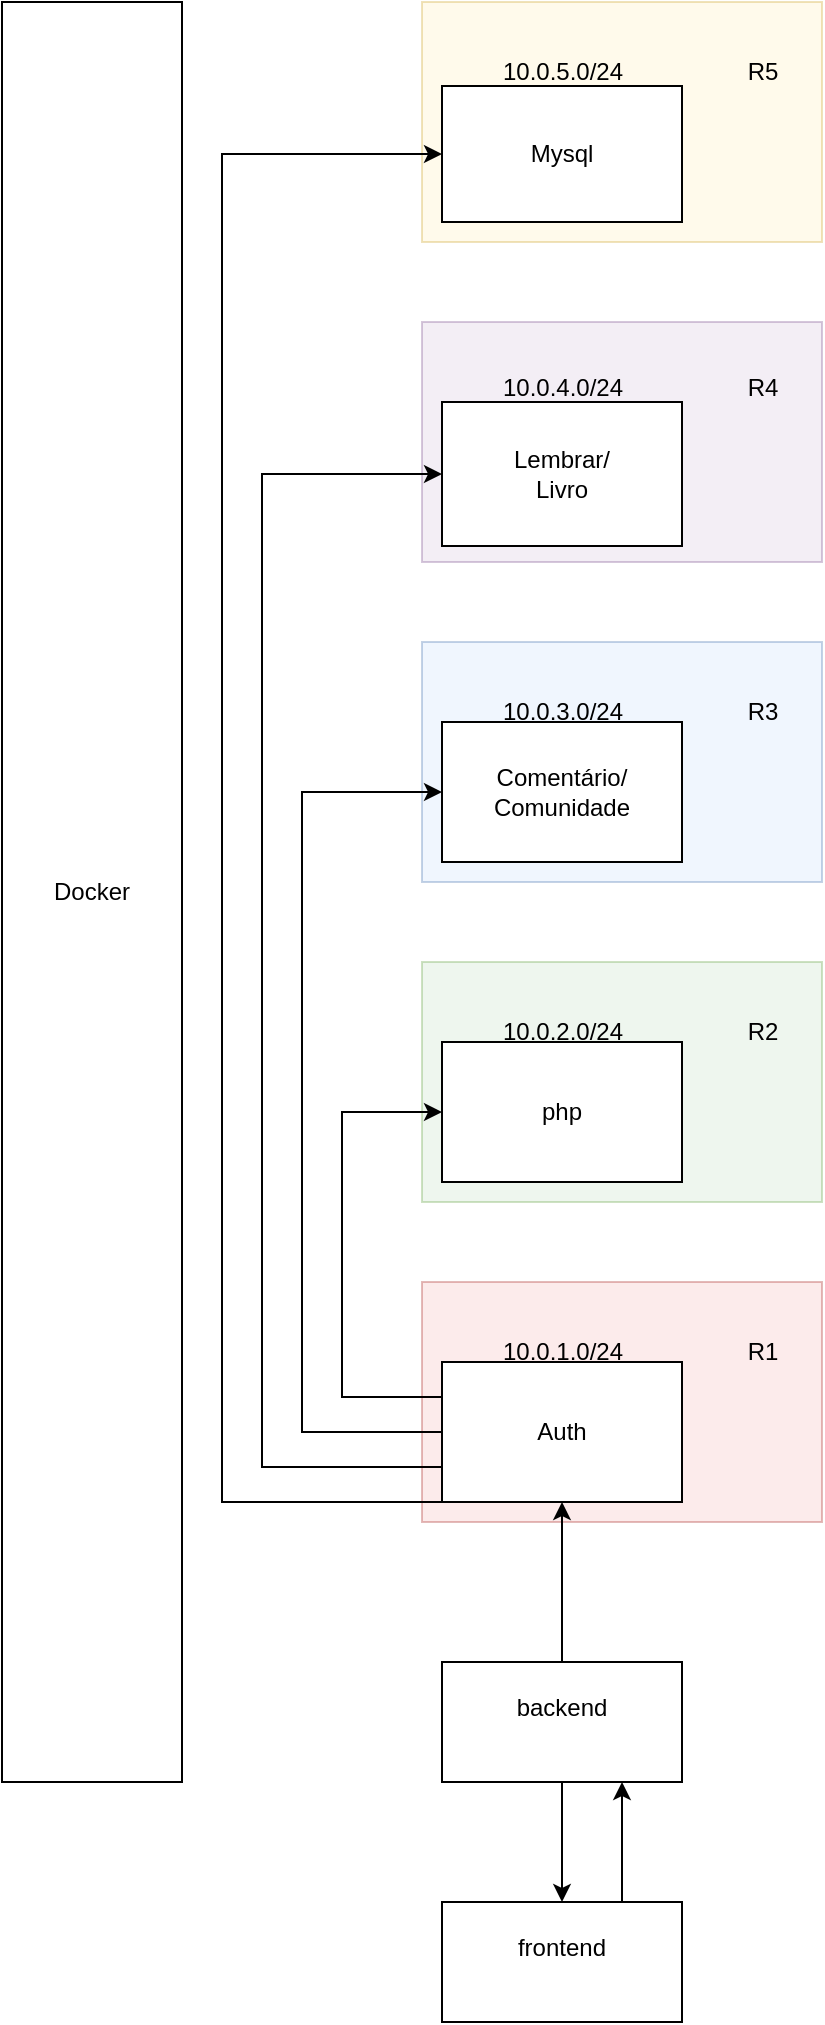 <mxfile version="26.1.1">
  <diagram name="Page-1" id="-Z8tN2I0H1LuPYNwQCXm">
    <mxGraphModel dx="2049" dy="1074" grid="1" gridSize="10" guides="1" tooltips="1" connect="1" arrows="1" fold="1" page="1" pageScale="1" pageWidth="850" pageHeight="1100" math="0" shadow="0">
      <root>
        <mxCell id="0" />
        <mxCell id="1" parent="0" />
        <mxCell id="vaAEWbLIKPImY8yM4HJA-49" value="" style="group" vertex="1" connectable="0" parent="1">
          <mxGeometry x="440" y="40" width="200" height="760" as="geometry" />
        </mxCell>
        <mxCell id="vaAEWbLIKPImY8yM4HJA-44" value="" style="rounded=0;whiteSpace=wrap;html=1;fillColor=#f8cecc;strokeColor=#b85450;glass=0;opacity=40;" vertex="1" parent="vaAEWbLIKPImY8yM4HJA-49">
          <mxGeometry y="640" width="200" height="120" as="geometry" />
        </mxCell>
        <mxCell id="vaAEWbLIKPImY8yM4HJA-45" value="" style="rounded=0;whiteSpace=wrap;html=1;fillColor=#d5e8d4;strokeColor=#82b366;glass=0;opacity=40;" vertex="1" parent="vaAEWbLIKPImY8yM4HJA-49">
          <mxGeometry y="480" width="200" height="120" as="geometry" />
        </mxCell>
        <mxCell id="vaAEWbLIKPImY8yM4HJA-46" value="" style="rounded=0;whiteSpace=wrap;html=1;fillColor=#dae8fc;strokeColor=#6c8ebf;glass=0;opacity=40;" vertex="1" parent="vaAEWbLIKPImY8yM4HJA-49">
          <mxGeometry y="320" width="200" height="120" as="geometry" />
        </mxCell>
        <mxCell id="vaAEWbLIKPImY8yM4HJA-47" value="" style="rounded=0;whiteSpace=wrap;html=1;fillColor=#fff2cc;strokeColor=#d6b656;glass=0;opacity=40;" vertex="1" parent="vaAEWbLIKPImY8yM4HJA-49">
          <mxGeometry width="200" height="120" as="geometry" />
        </mxCell>
        <mxCell id="vaAEWbLIKPImY8yM4HJA-48" value="" style="rounded=0;whiteSpace=wrap;html=1;fillColor=#e1d5e7;strokeColor=#9673a6;glass=0;opacity=40;" vertex="1" parent="vaAEWbLIKPImY8yM4HJA-49">
          <mxGeometry y="160" width="200" height="120" as="geometry" />
        </mxCell>
        <mxCell id="vaAEWbLIKPImY8yM4HJA-12" value="Mysql" style="whiteSpace=wrap;html=1;" vertex="1" parent="vaAEWbLIKPImY8yM4HJA-49">
          <mxGeometry x="10" y="42" width="120" height="68" as="geometry" />
        </mxCell>
        <mxCell id="vaAEWbLIKPImY8yM4HJA-13" value="10.0.5.0/24" style="text;html=1;align=center;verticalAlign=middle;resizable=0;points=[];autosize=1;strokeColor=none;fillColor=none;" vertex="1" parent="vaAEWbLIKPImY8yM4HJA-49">
          <mxGeometry x="30" y="20" width="80" height="30" as="geometry" />
        </mxCell>
        <mxCell id="vaAEWbLIKPImY8yM4HJA-43" value="R5" style="text;html=1;align=center;verticalAlign=middle;resizable=0;points=[];autosize=1;strokeColor=none;fillColor=none;" vertex="1" parent="vaAEWbLIKPImY8yM4HJA-49">
          <mxGeometry x="150" y="20" width="40" height="30" as="geometry" />
        </mxCell>
        <mxCell id="vaAEWbLIKPImY8yM4HJA-38" value="10.0.4.0/24" style="text;html=1;align=center;verticalAlign=middle;resizable=0;points=[];autosize=1;strokeColor=none;fillColor=none;" vertex="1" parent="vaAEWbLIKPImY8yM4HJA-49">
          <mxGeometry x="30" y="178" width="80" height="30" as="geometry" />
        </mxCell>
        <mxCell id="vaAEWbLIKPImY8yM4HJA-42" value="R4" style="text;html=1;align=center;verticalAlign=middle;resizable=0;points=[];autosize=1;strokeColor=none;fillColor=none;" vertex="1" parent="vaAEWbLIKPImY8yM4HJA-49">
          <mxGeometry x="150" y="178" width="40" height="30" as="geometry" />
        </mxCell>
        <mxCell id="vaAEWbLIKPImY8yM4HJA-31" value="Lembrar/&lt;div&gt;Livro&lt;/div&gt;" style="whiteSpace=wrap;html=1;" vertex="1" parent="vaAEWbLIKPImY8yM4HJA-49">
          <mxGeometry x="10" y="200" width="120" height="72" as="geometry" />
        </mxCell>
        <mxCell id="vaAEWbLIKPImY8yM4HJA-30" value="Comentário/&lt;br&gt;&lt;div&gt;Comunidade&lt;/div&gt;" style="whiteSpace=wrap;html=1;" vertex="1" parent="vaAEWbLIKPImY8yM4HJA-49">
          <mxGeometry x="10" y="360" width="120" height="70" as="geometry" />
        </mxCell>
        <mxCell id="vaAEWbLIKPImY8yM4HJA-37" value="10.0.3.0/24" style="text;html=1;align=center;verticalAlign=middle;resizable=0;points=[];autosize=1;strokeColor=none;fillColor=none;" vertex="1" parent="vaAEWbLIKPImY8yM4HJA-49">
          <mxGeometry x="30" y="340" width="80" height="30" as="geometry" />
        </mxCell>
        <mxCell id="vaAEWbLIKPImY8yM4HJA-41" value="R3" style="text;html=1;align=center;verticalAlign=middle;resizable=0;points=[];autosize=1;strokeColor=none;fillColor=none;" vertex="1" parent="vaAEWbLIKPImY8yM4HJA-49">
          <mxGeometry x="150" y="340" width="40" height="30" as="geometry" />
        </mxCell>
        <mxCell id="vaAEWbLIKPImY8yM4HJA-9" value="php" style="whiteSpace=wrap;html=1;" vertex="1" parent="vaAEWbLIKPImY8yM4HJA-49">
          <mxGeometry x="10" y="520" width="120" height="70" as="geometry" />
        </mxCell>
        <mxCell id="vaAEWbLIKPImY8yM4HJA-40" value="R2" style="text;html=1;align=center;verticalAlign=middle;resizable=0;points=[];autosize=1;strokeColor=none;fillColor=none;" vertex="1" parent="vaAEWbLIKPImY8yM4HJA-49">
          <mxGeometry x="150" y="500" width="40" height="30" as="geometry" />
        </mxCell>
        <mxCell id="vaAEWbLIKPImY8yM4HJA-36" value="10.0.2.0/24" style="text;html=1;align=center;verticalAlign=middle;resizable=0;points=[];autosize=1;strokeColor=none;fillColor=none;" vertex="1" parent="vaAEWbLIKPImY8yM4HJA-49">
          <mxGeometry x="30" y="500" width="80" height="30" as="geometry" />
        </mxCell>
        <mxCell id="vaAEWbLIKPImY8yM4HJA-52" style="edgeStyle=orthogonalEdgeStyle;rounded=0;orthogonalLoop=1;jettySize=auto;html=1;exitX=0;exitY=1;exitDx=0;exitDy=0;entryX=0;entryY=0.5;entryDx=0;entryDy=0;" edge="1" parent="vaAEWbLIKPImY8yM4HJA-49" source="vaAEWbLIKPImY8yM4HJA-15" target="vaAEWbLIKPImY8yM4HJA-12">
          <mxGeometry relative="1" as="geometry">
            <Array as="points">
              <mxPoint x="-100" y="750" />
              <mxPoint x="-100" y="76" />
            </Array>
          </mxGeometry>
        </mxCell>
        <mxCell id="vaAEWbLIKPImY8yM4HJA-56" style="edgeStyle=orthogonalEdgeStyle;rounded=0;orthogonalLoop=1;jettySize=auto;html=1;exitX=0;exitY=0.75;exitDx=0;exitDy=0;entryX=0;entryY=0.5;entryDx=0;entryDy=0;" edge="1" parent="vaAEWbLIKPImY8yM4HJA-49" source="vaAEWbLIKPImY8yM4HJA-15" target="vaAEWbLIKPImY8yM4HJA-31">
          <mxGeometry relative="1" as="geometry">
            <Array as="points">
              <mxPoint x="-80" y="733" />
              <mxPoint x="-80" y="236" />
            </Array>
          </mxGeometry>
        </mxCell>
        <mxCell id="vaAEWbLIKPImY8yM4HJA-59" style="edgeStyle=orthogonalEdgeStyle;rounded=0;orthogonalLoop=1;jettySize=auto;html=1;exitX=0;exitY=0.5;exitDx=0;exitDy=0;entryX=0;entryY=0.5;entryDx=0;entryDy=0;" edge="1" parent="vaAEWbLIKPImY8yM4HJA-49" source="vaAEWbLIKPImY8yM4HJA-15" target="vaAEWbLIKPImY8yM4HJA-30">
          <mxGeometry relative="1" as="geometry">
            <Array as="points">
              <mxPoint x="-60" y="715" />
              <mxPoint x="-60" y="395" />
            </Array>
          </mxGeometry>
        </mxCell>
        <mxCell id="vaAEWbLIKPImY8yM4HJA-60" style="edgeStyle=orthogonalEdgeStyle;rounded=0;orthogonalLoop=1;jettySize=auto;html=1;exitX=0;exitY=0.25;exitDx=0;exitDy=0;entryX=0;entryY=0.5;entryDx=0;entryDy=0;" edge="1" parent="vaAEWbLIKPImY8yM4HJA-49" source="vaAEWbLIKPImY8yM4HJA-15" target="vaAEWbLIKPImY8yM4HJA-9">
          <mxGeometry relative="1" as="geometry">
            <Array as="points">
              <mxPoint x="-40" y="697" />
              <mxPoint x="-40" y="555" />
            </Array>
          </mxGeometry>
        </mxCell>
        <mxCell id="vaAEWbLIKPImY8yM4HJA-15" value="Auth" style="whiteSpace=wrap;html=1;" vertex="1" parent="vaAEWbLIKPImY8yM4HJA-49">
          <mxGeometry x="10" y="680" width="120" height="70" as="geometry" />
        </mxCell>
        <mxCell id="vaAEWbLIKPImY8yM4HJA-39" value="R1" style="text;html=1;align=center;verticalAlign=middle;resizable=0;points=[];autosize=1;strokeColor=none;fillColor=none;" vertex="1" parent="vaAEWbLIKPImY8yM4HJA-49">
          <mxGeometry x="150" y="660" width="40" height="30" as="geometry" />
        </mxCell>
        <mxCell id="vaAEWbLIKPImY8yM4HJA-16" value="10.0.1.0/24" style="text;html=1;align=center;verticalAlign=middle;resizable=0;points=[];autosize=1;strokeColor=none;fillColor=none;" vertex="1" parent="vaAEWbLIKPImY8yM4HJA-49">
          <mxGeometry x="30" y="660" width="80" height="30" as="geometry" />
        </mxCell>
        <mxCell id="vaAEWbLIKPImY8yM4HJA-10" value="Docker" style="whiteSpace=wrap;html=1;" vertex="1" parent="1">
          <mxGeometry x="230" y="40" width="90" height="890" as="geometry" />
        </mxCell>
        <mxCell id="vaAEWbLIKPImY8yM4HJA-21" style="edgeStyle=orthogonalEdgeStyle;rounded=0;orthogonalLoop=1;jettySize=auto;html=1;exitX=0.5;exitY=1;exitDx=0;exitDy=0;entryX=0.5;entryY=0;entryDx=0;entryDy=0;" edge="1" parent="1" source="vaAEWbLIKPImY8yM4HJA-18" target="vaAEWbLIKPImY8yM4HJA-19">
          <mxGeometry relative="1" as="geometry" />
        </mxCell>
        <mxCell id="vaAEWbLIKPImY8yM4HJA-51" style="edgeStyle=orthogonalEdgeStyle;rounded=0;orthogonalLoop=1;jettySize=auto;html=1;exitX=0.5;exitY=0;exitDx=0;exitDy=0;entryX=0.5;entryY=1;entryDx=0;entryDy=0;" edge="1" parent="1" source="vaAEWbLIKPImY8yM4HJA-18" target="vaAEWbLIKPImY8yM4HJA-15">
          <mxGeometry relative="1" as="geometry" />
        </mxCell>
        <mxCell id="vaAEWbLIKPImY8yM4HJA-18" value="backend&lt;div&gt;&lt;br&gt;&lt;/div&gt;" style="whiteSpace=wrap;html=1;" vertex="1" parent="1">
          <mxGeometry x="450" y="870" width="120" height="60" as="geometry" />
        </mxCell>
        <mxCell id="vaAEWbLIKPImY8yM4HJA-22" style="edgeStyle=orthogonalEdgeStyle;rounded=0;orthogonalLoop=1;jettySize=auto;html=1;exitX=0.75;exitY=0;exitDx=0;exitDy=0;entryX=0.75;entryY=1;entryDx=0;entryDy=0;" edge="1" parent="1" source="vaAEWbLIKPImY8yM4HJA-19" target="vaAEWbLIKPImY8yM4HJA-18">
          <mxGeometry relative="1" as="geometry" />
        </mxCell>
        <mxCell id="vaAEWbLIKPImY8yM4HJA-19" value="frontend&lt;div&gt;&lt;br&gt;&lt;/div&gt;" style="whiteSpace=wrap;html=1;" vertex="1" parent="1">
          <mxGeometry x="450" y="990" width="120" height="60" as="geometry" />
        </mxCell>
      </root>
    </mxGraphModel>
  </diagram>
</mxfile>
